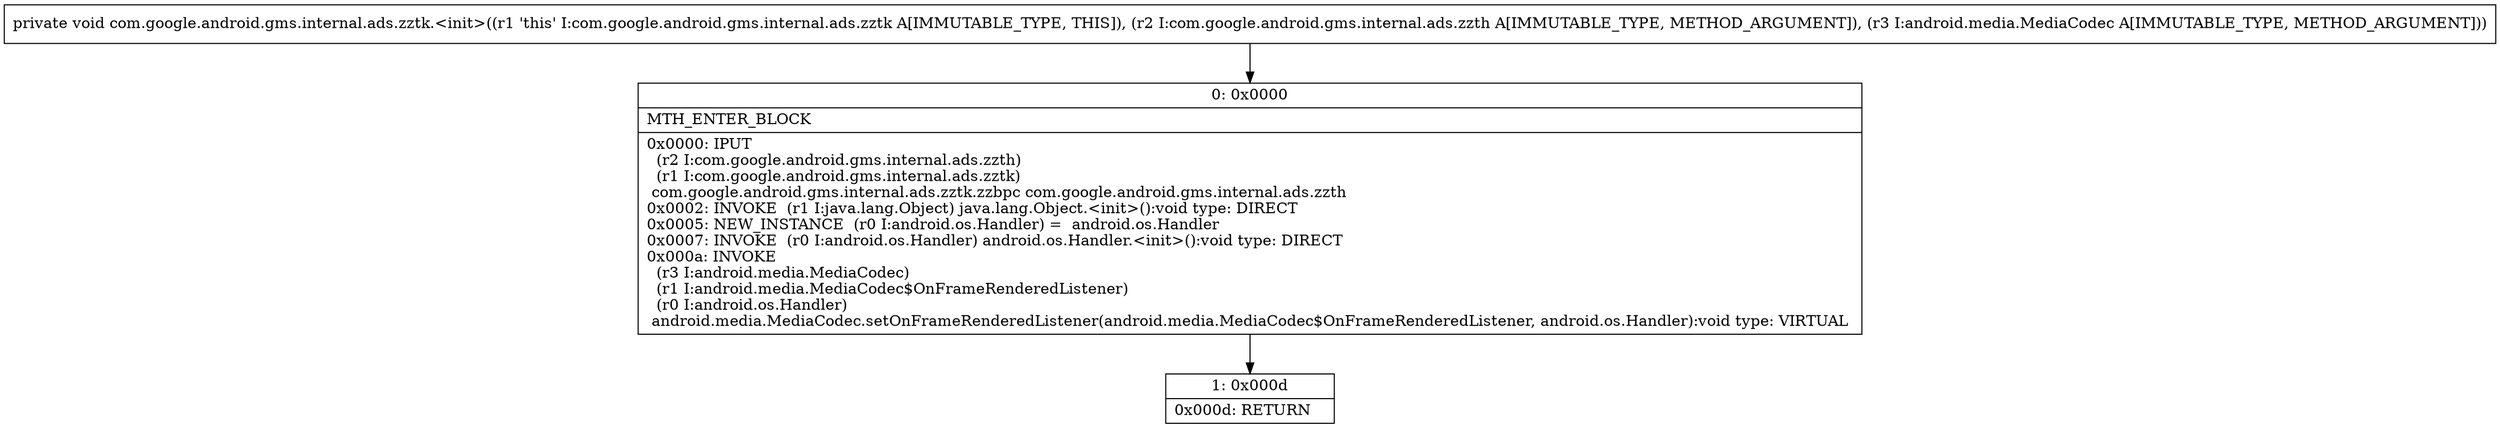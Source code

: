 digraph "CFG forcom.google.android.gms.internal.ads.zztk.\<init\>(Lcom\/google\/android\/gms\/internal\/ads\/zzth;Landroid\/media\/MediaCodec;)V" {
Node_0 [shape=record,label="{0\:\ 0x0000|MTH_ENTER_BLOCK\l|0x0000: IPUT  \l  (r2 I:com.google.android.gms.internal.ads.zzth)\l  (r1 I:com.google.android.gms.internal.ads.zztk)\l com.google.android.gms.internal.ads.zztk.zzbpc com.google.android.gms.internal.ads.zzth \l0x0002: INVOKE  (r1 I:java.lang.Object) java.lang.Object.\<init\>():void type: DIRECT \l0x0005: NEW_INSTANCE  (r0 I:android.os.Handler) =  android.os.Handler \l0x0007: INVOKE  (r0 I:android.os.Handler) android.os.Handler.\<init\>():void type: DIRECT \l0x000a: INVOKE  \l  (r3 I:android.media.MediaCodec)\l  (r1 I:android.media.MediaCodec$OnFrameRenderedListener)\l  (r0 I:android.os.Handler)\l android.media.MediaCodec.setOnFrameRenderedListener(android.media.MediaCodec$OnFrameRenderedListener, android.os.Handler):void type: VIRTUAL \l}"];
Node_1 [shape=record,label="{1\:\ 0x000d|0x000d: RETURN   \l}"];
MethodNode[shape=record,label="{private void com.google.android.gms.internal.ads.zztk.\<init\>((r1 'this' I:com.google.android.gms.internal.ads.zztk A[IMMUTABLE_TYPE, THIS]), (r2 I:com.google.android.gms.internal.ads.zzth A[IMMUTABLE_TYPE, METHOD_ARGUMENT]), (r3 I:android.media.MediaCodec A[IMMUTABLE_TYPE, METHOD_ARGUMENT])) }"];
MethodNode -> Node_0;
Node_0 -> Node_1;
}

